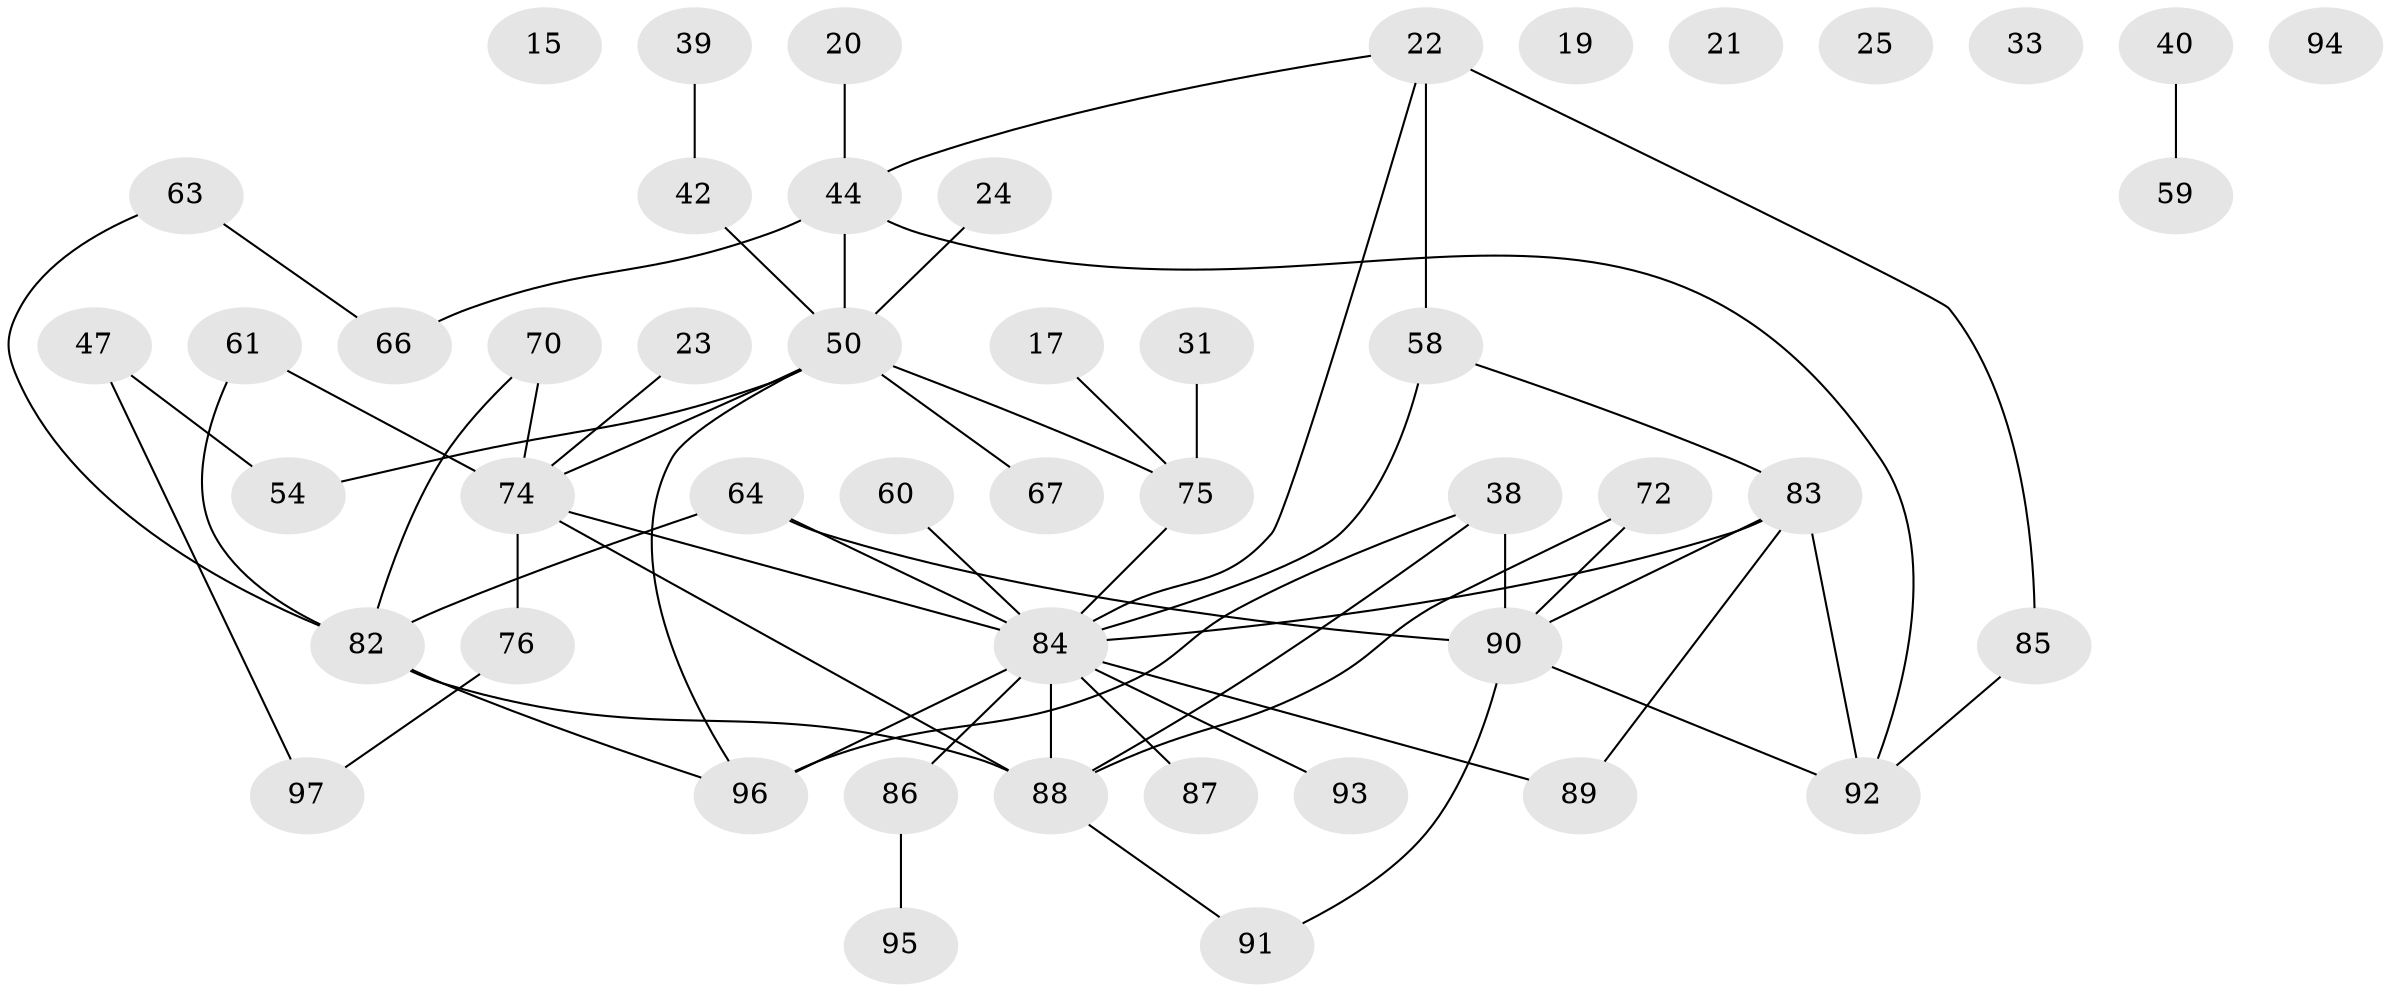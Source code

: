// original degree distribution, {2: 0.25773195876288657, 3: 0.20618556701030927, 5: 0.09278350515463918, 1: 0.21649484536082475, 4: 0.1134020618556701, 0: 0.061855670103092786, 6: 0.041237113402061855, 8: 0.010309278350515464}
// Generated by graph-tools (version 1.1) at 2025/39/03/09/25 04:39:39]
// undirected, 48 vertices, 61 edges
graph export_dot {
graph [start="1"]
  node [color=gray90,style=filled];
  15;
  17;
  19;
  20;
  21;
  22;
  23;
  24;
  25;
  31;
  33;
  38 [super="+37"];
  39;
  40;
  42 [super="+10"];
  44;
  47;
  50 [super="+35+46"];
  54;
  58 [super="+11"];
  59;
  60;
  61;
  63 [super="+7"];
  64 [super="+13+9"];
  66 [super="+57"];
  67;
  70;
  72;
  74 [super="+62"];
  75;
  76;
  82 [super="+16"];
  83 [super="+81+71+80"];
  84 [super="+49+53+68+78"];
  85 [super="+29"];
  86 [super="+26+56"];
  87;
  88 [super="+34+18+77"];
  89;
  90;
  91;
  92 [super="+3+27"];
  93;
  94;
  95 [super="+14"];
  96 [super="+43"];
  97 [super="+1"];
  17 -- 75;
  20 -- 44;
  22 -- 44;
  22 -- 58 [weight=2];
  22 -- 85;
  22 -- 84;
  23 -- 74;
  24 -- 50;
  31 -- 75;
  38 -- 90 [weight=2];
  38 -- 96 [weight=2];
  38 -- 88 [weight=2];
  39 -- 42;
  40 -- 59;
  42 -- 50;
  44 -- 66 [weight=2];
  44 -- 92;
  44 -- 50;
  47 -- 54;
  47 -- 97;
  50 -- 74;
  50 -- 96;
  50 -- 67;
  50 -- 75;
  50 -- 54;
  58 -- 84 [weight=2];
  58 -- 83;
  60 -- 84;
  61 -- 82;
  61 -- 74;
  63 -- 66;
  63 -- 82;
  64 -- 84 [weight=3];
  64 -- 90 [weight=2];
  64 -- 82;
  70 -- 82;
  70 -- 74;
  72 -- 90;
  72 -- 88;
  74 -- 84 [weight=2];
  74 -- 88;
  74 -- 76;
  75 -- 84;
  76 -- 97;
  82 -- 96 [weight=2];
  82 -- 88 [weight=2];
  83 -- 84;
  83 -- 90;
  83 -- 89;
  83 -- 92;
  84 -- 96 [weight=3];
  84 -- 86;
  84 -- 87;
  84 -- 89 [weight=3];
  84 -- 93;
  84 -- 88;
  85 -- 92;
  86 -- 95;
  88 -- 91;
  90 -- 91;
  90 -- 92;
}

